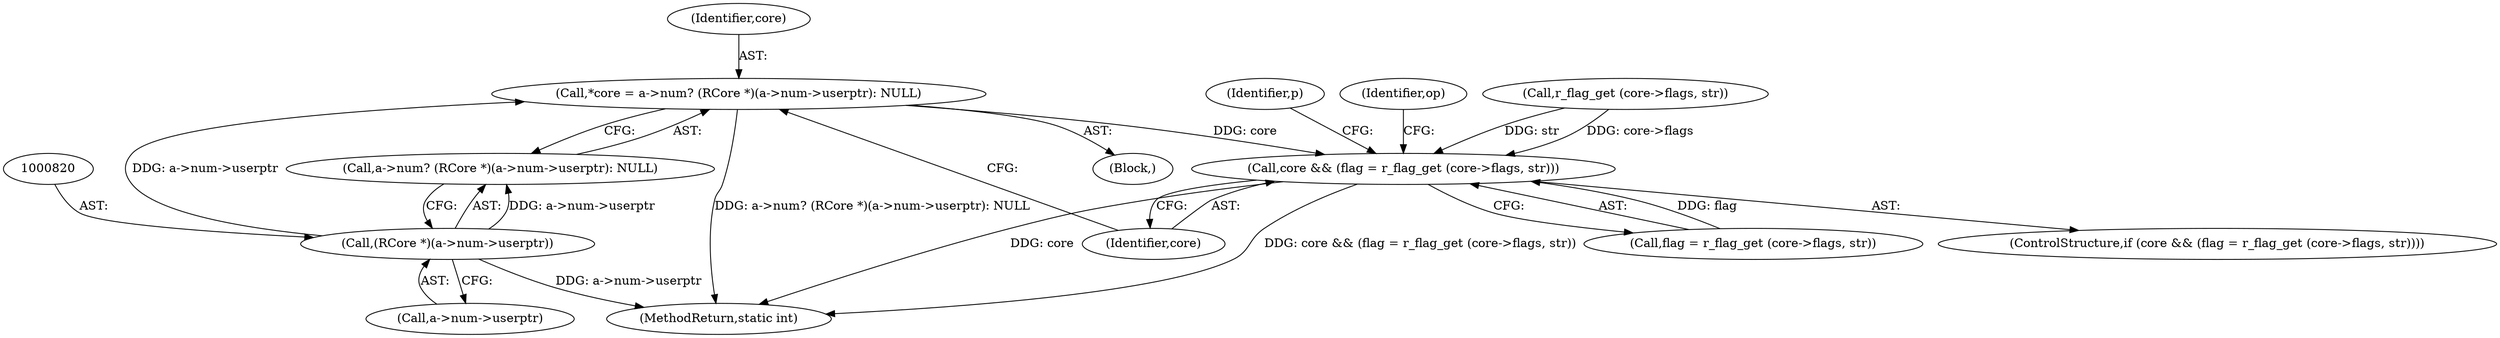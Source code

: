 digraph "0_radare2_9b46d38dd3c4de6048a488b655c7319f845af185@pointer" {
"1000813" [label="(Call,*core = a->num? (RCore *)(a->num->userptr): NULL)"];
"1000819" [label="(Call,(RCore *)(a->num->userptr))"];
"1000828" [label="(Call,core && (flag = r_flag_get (core->flags, str)))"];
"1000934" [label="(MethodReturn,static int)"];
"1000845" [label="(Identifier,p)"];
"1000819" [label="(Call,(RCore *)(a->num->userptr))"];
"1000828" [label="(Call,core && (flag = r_flag_get (core->flags, str)))"];
"1000821" [label="(Call,a->num->userptr)"];
"1000840" [label="(Identifier,op)"];
"1000813" [label="(Call,*core = a->num? (RCore *)(a->num->userptr): NULL)"];
"1000786" [label="(Block,)"];
"1000815" [label="(Call,a->num? (RCore *)(a->num->userptr): NULL)"];
"1000830" [label="(Call,flag = r_flag_get (core->flags, str))"];
"1000814" [label="(Identifier,core)"];
"1000827" [label="(ControlStructure,if (core && (flag = r_flag_get (core->flags, str))))"];
"1000832" [label="(Call,r_flag_get (core->flags, str))"];
"1000829" [label="(Identifier,core)"];
"1000813" -> "1000786"  [label="AST: "];
"1000813" -> "1000815"  [label="CFG: "];
"1000814" -> "1000813"  [label="AST: "];
"1000815" -> "1000813"  [label="AST: "];
"1000829" -> "1000813"  [label="CFG: "];
"1000813" -> "1000934"  [label="DDG: a->num? (RCore *)(a->num->userptr): NULL"];
"1000819" -> "1000813"  [label="DDG: a->num->userptr"];
"1000813" -> "1000828"  [label="DDG: core"];
"1000819" -> "1000815"  [label="AST: "];
"1000819" -> "1000821"  [label="CFG: "];
"1000820" -> "1000819"  [label="AST: "];
"1000821" -> "1000819"  [label="AST: "];
"1000815" -> "1000819"  [label="CFG: "];
"1000819" -> "1000934"  [label="DDG: a->num->userptr"];
"1000819" -> "1000815"  [label="DDG: a->num->userptr"];
"1000828" -> "1000827"  [label="AST: "];
"1000828" -> "1000829"  [label="CFG: "];
"1000828" -> "1000830"  [label="CFG: "];
"1000829" -> "1000828"  [label="AST: "];
"1000830" -> "1000828"  [label="AST: "];
"1000840" -> "1000828"  [label="CFG: "];
"1000845" -> "1000828"  [label="CFG: "];
"1000828" -> "1000934"  [label="DDG: core"];
"1000828" -> "1000934"  [label="DDG: core && (flag = r_flag_get (core->flags, str))"];
"1000830" -> "1000828"  [label="DDG: flag"];
"1000832" -> "1000828"  [label="DDG: core->flags"];
"1000832" -> "1000828"  [label="DDG: str"];
}
